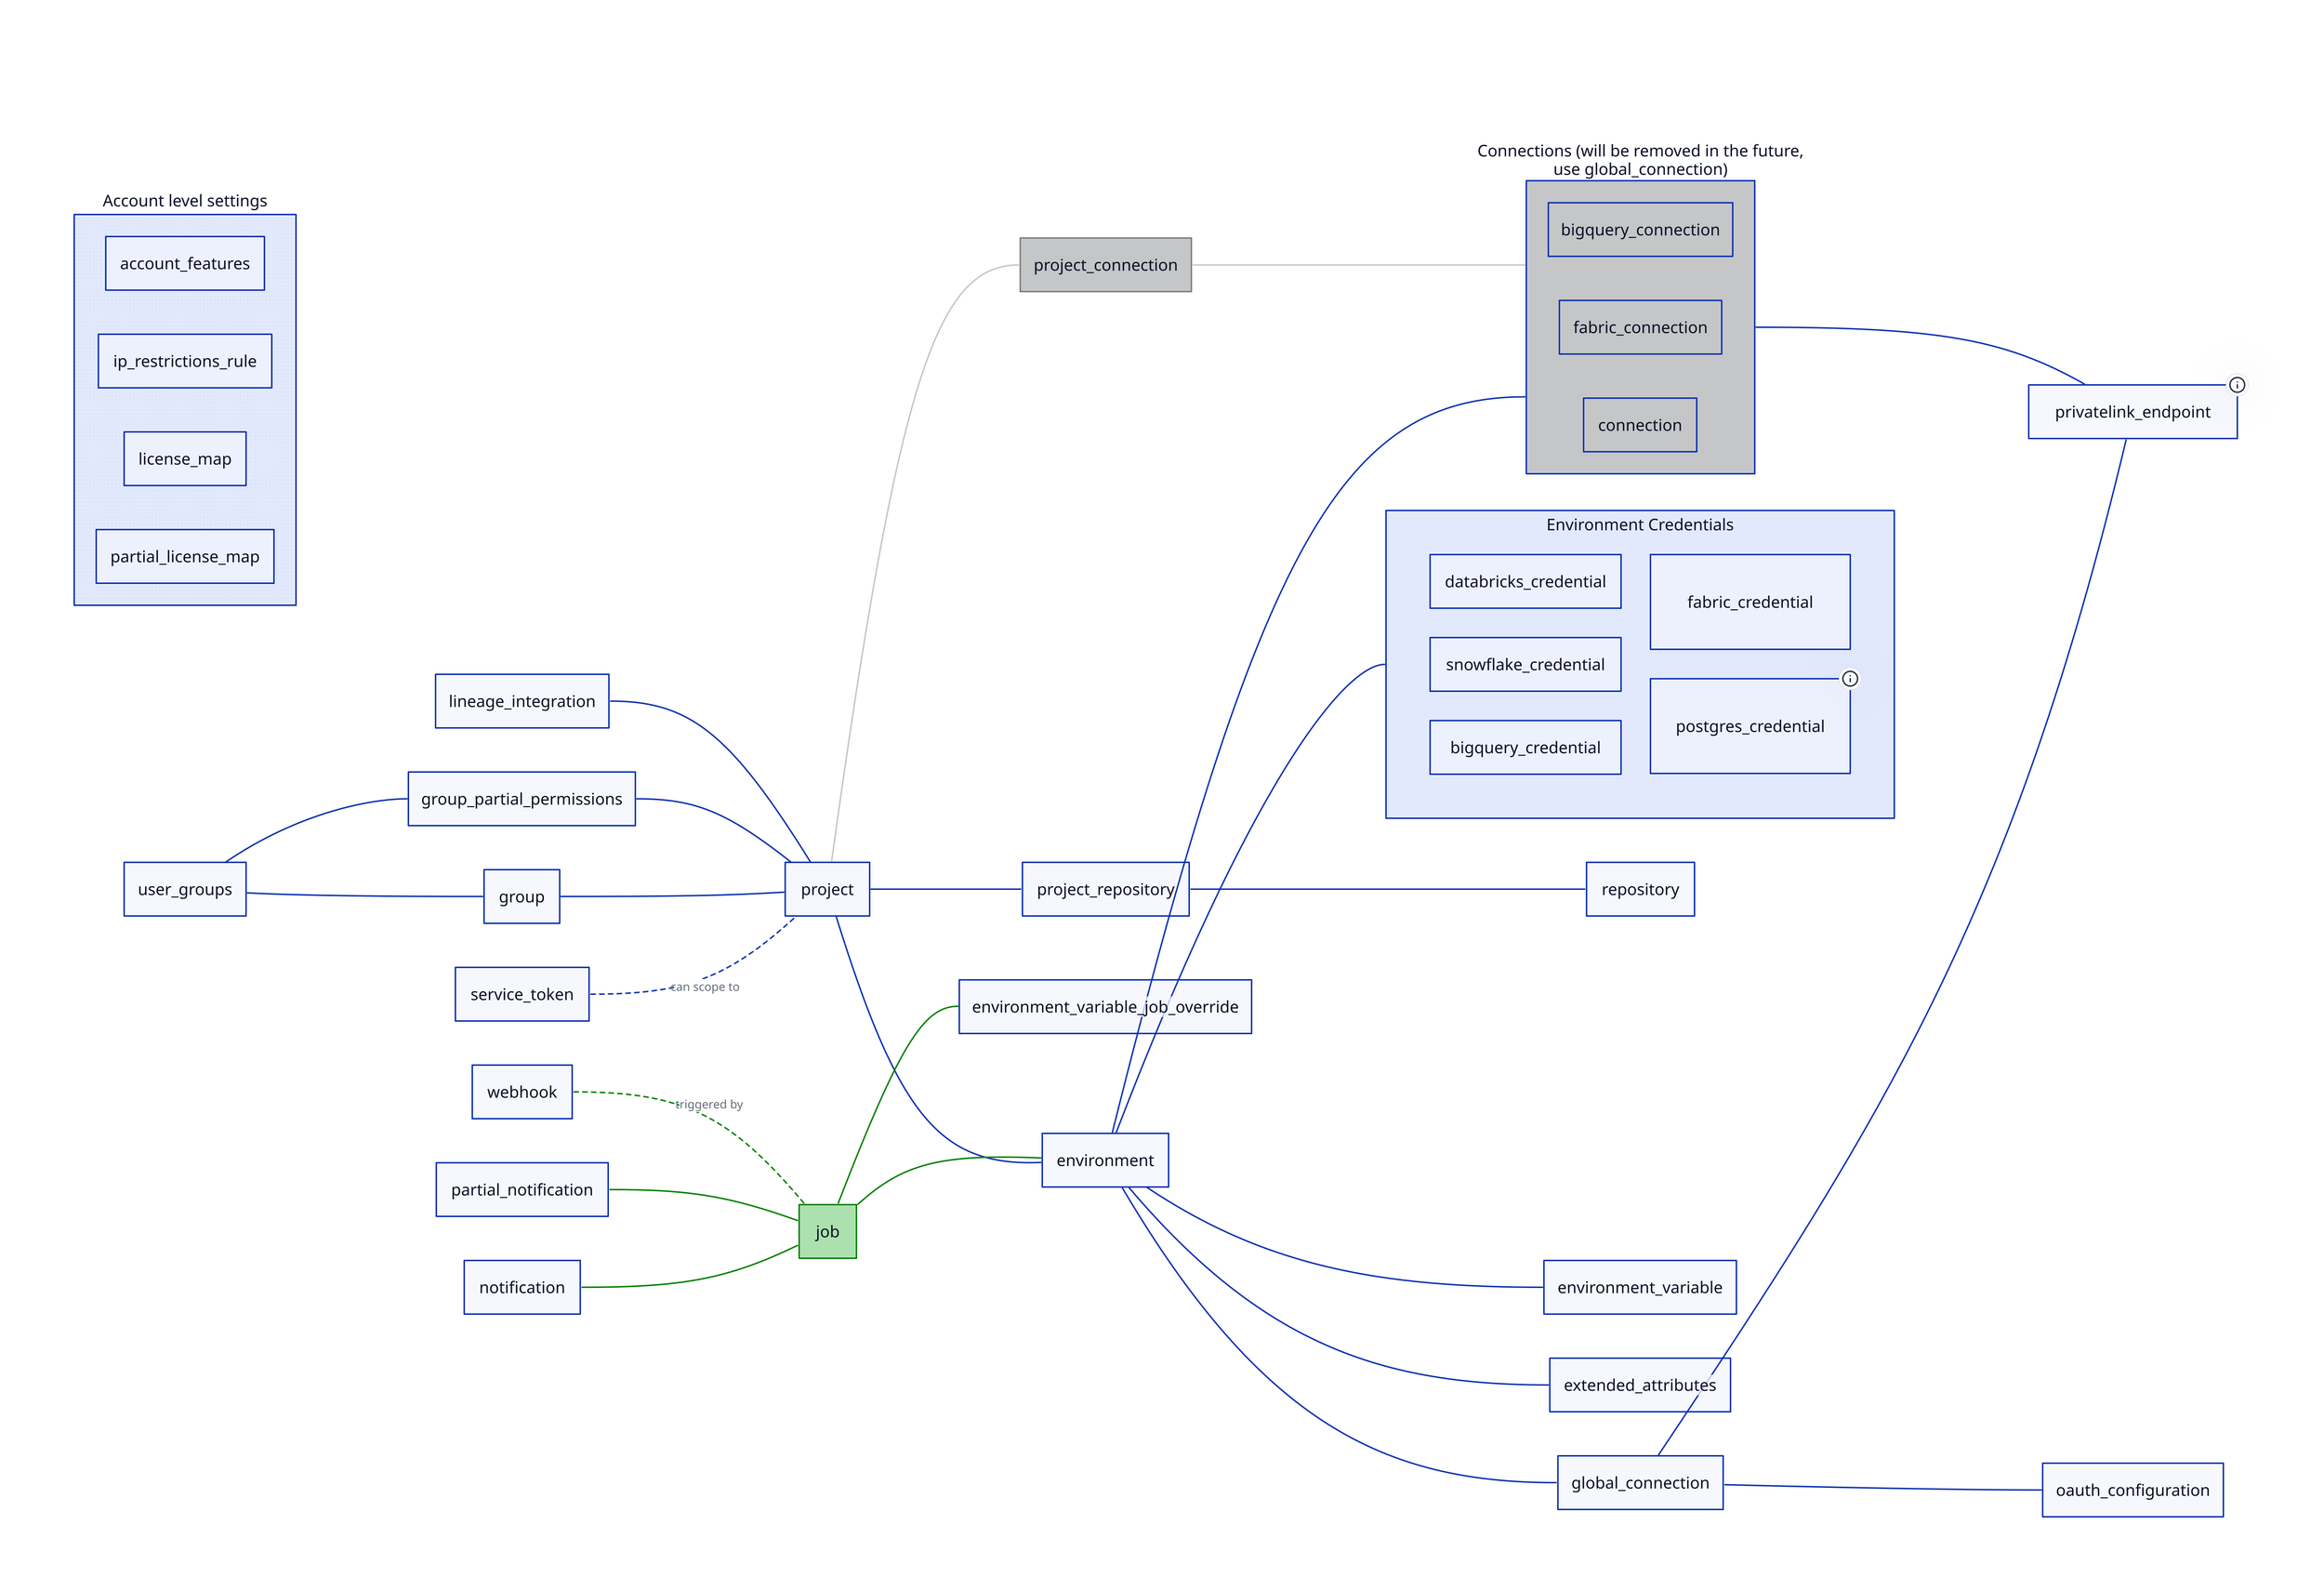 vars: {
  d2-config: {
    layout-engine: elk
  }
}

*.style.font-size: 22
*.*.style.font-size: 22

title: |md
  # Terraform resources (v0.3.22)
| {near: top-center}

direction: right

project_connection: {
  style: {
    fill: "#C5C6C7"
    stroke: grey
  }
}

privatelink_endpoint: {tooltip: Datasource only}
group
group_partial_permissions
service_token
job: {
  style: {
    fill: "#ACE1AF"
    stroke: green
  }
}

conns: Connections (will be removed in the future,\nuse global_connection) {
  bigquery_connection
  fabric_connection
  connection
  
  bigquery_connection.style.fill: "#C5C6C7"
  fabric_connection.style.fill: "#C5C6C7"
  connection.style.fill: "#C5C6C7"
}
conns.style.fill: "#C5C6C7"

env_creds: Environment Credentials {
  grid-columns: 2
  databricks_credential
  snowflake_credential
  bigquery_credential
  fabric_credential
  postgres_credential: {tooltip: Is used for Redshift as well}
}

service_token -- project: can scope to {
  style: {
    stroke-dash: 3
  }
}
group -- project
group_partial_permissions -- project
user_groups -- group
user_groups -- group_partial_permissions
project -- environment
job -- environment
job -- environment_variable_job_override
notification -- job
partial_notification -- job

webhook -- job: triggered by {
  style: {
    stroke-dash: 3
  }
}
environment -- global_connection
environment -- conns
global_connection -- privatelink_endpoint
global_connection -- oauth_configuration

environment -- env_creds
conns -- privatelink_endpoint
project -- project_repository
lineage_integration -- project
project_repository -- repository
environment -- environment_variable
environment -- extended_attributes

project -- project_connection {
  style: {
    stroke: "#C5C6C7"
  }
}
project_connection -- conns {
  style: {
    stroke: "#C5C6C7"
  }
}

(job -- *)[*].style.stroke: green
(* -- job)[*].style.stroke: green

account_level_settings: "Account level settings" {
  account_features
  ip_restrictions_rule
  license_map
  partial_license_map
}
account_level_settings.style.fill-pattern: dots